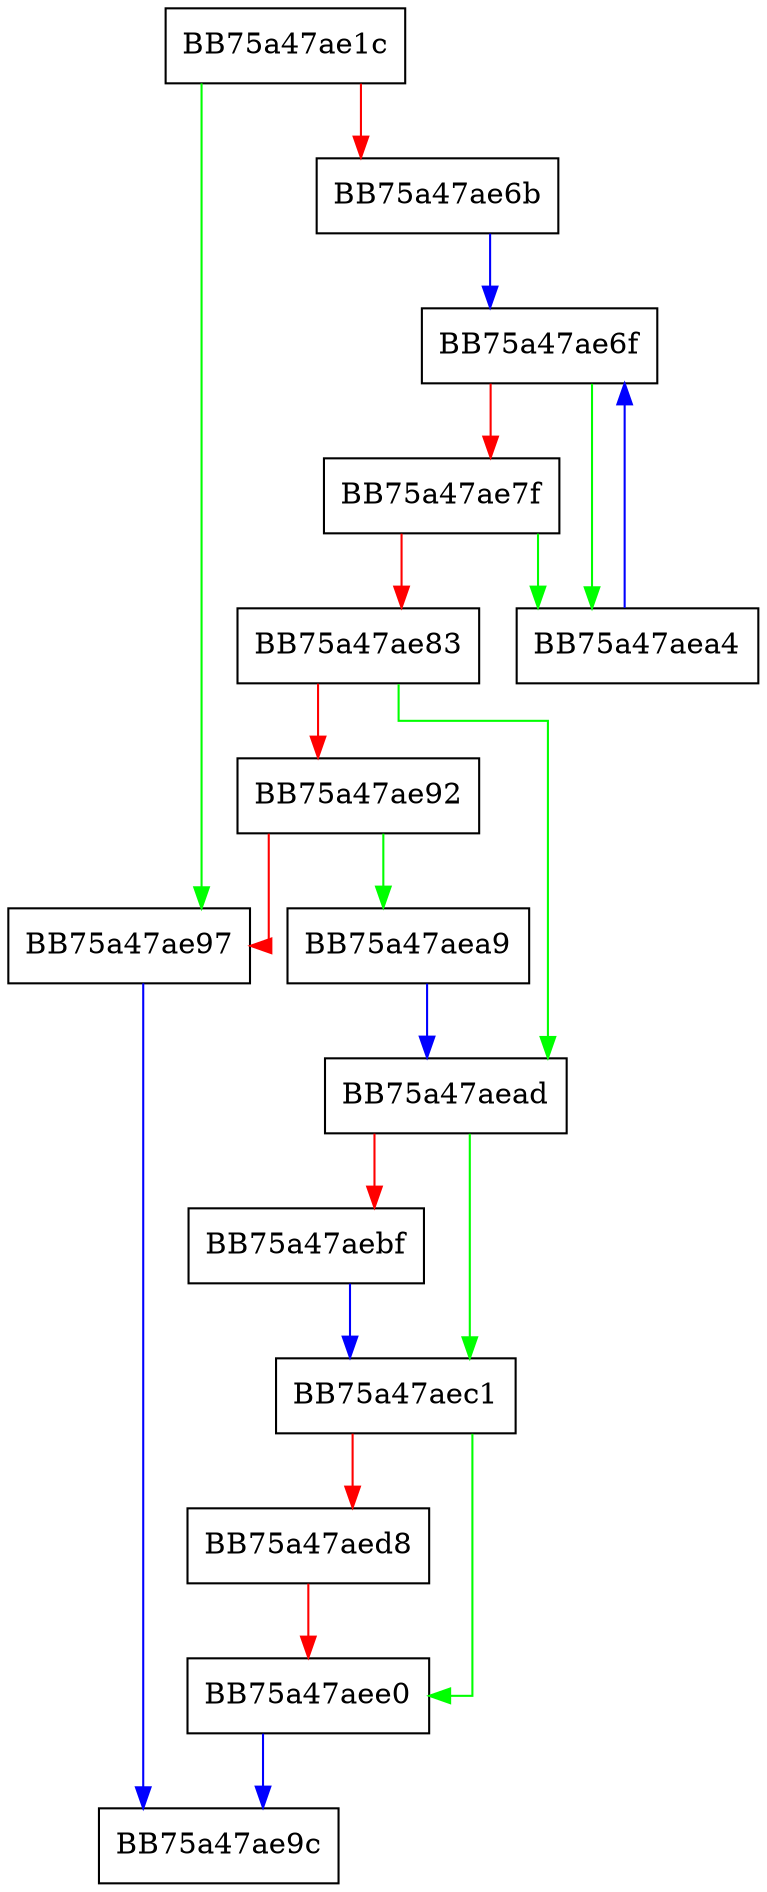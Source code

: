 digraph parseYyyyMmDd {
  node [shape="box"];
  graph [splines=ortho];
  BB75a47ae1c -> BB75a47ae97 [color="green"];
  BB75a47ae1c -> BB75a47ae6b [color="red"];
  BB75a47ae6b -> BB75a47ae6f [color="blue"];
  BB75a47ae6f -> BB75a47aea4 [color="green"];
  BB75a47ae6f -> BB75a47ae7f [color="red"];
  BB75a47ae7f -> BB75a47aea4 [color="green"];
  BB75a47ae7f -> BB75a47ae83 [color="red"];
  BB75a47ae83 -> BB75a47aead [color="green"];
  BB75a47ae83 -> BB75a47ae92 [color="red"];
  BB75a47ae92 -> BB75a47aea9 [color="green"];
  BB75a47ae92 -> BB75a47ae97 [color="red"];
  BB75a47ae97 -> BB75a47ae9c [color="blue"];
  BB75a47aea4 -> BB75a47ae6f [color="blue"];
  BB75a47aea9 -> BB75a47aead [color="blue"];
  BB75a47aead -> BB75a47aec1 [color="green"];
  BB75a47aead -> BB75a47aebf [color="red"];
  BB75a47aebf -> BB75a47aec1 [color="blue"];
  BB75a47aec1 -> BB75a47aee0 [color="green"];
  BB75a47aec1 -> BB75a47aed8 [color="red"];
  BB75a47aed8 -> BB75a47aee0 [color="red"];
  BB75a47aee0 -> BB75a47ae9c [color="blue"];
}